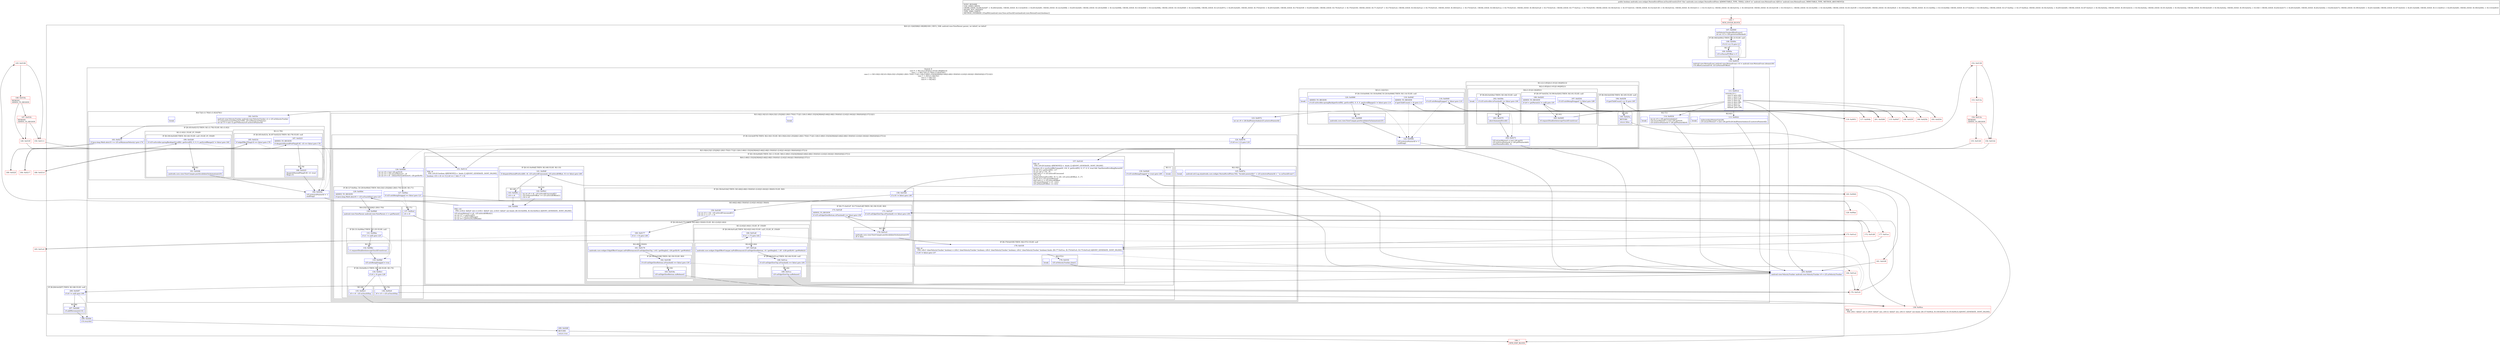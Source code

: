 digraph "CFG forandroidx.core.widget.NestedScrollView.onTouchEvent(Landroid\/view\/MotionEvent;)Z" {
subgraph cluster_Region_602101033 {
label = "R(8:1|(1:3)|4|5|96|(1:98)|99|100) | DECL_VAR: android.view.ViewParent parent, int deltaY, int deltaY\l";
node [shape=record,color=blue];
Node_107 [shape=record,label="{107\:\ 0x0000|initVelocityTrackerIfNotExists()\lint int r12 = r26.getActionMasked()\l}"];
subgraph cluster_IfRegion_561742187 {
label = "IF [B:108:0x000c] THEN: R(1:3) ELSE: null";
node [shape=record,color=blue];
Node_108 [shape=record,label="{108\:\ 0x000c|if (r12 == 0) goto L3\l}"];
subgraph cluster_Region_917651532 {
label = "R(1:3)";
node [shape=record,color=blue];
Node_109 [shape=record,label="{109\:\ 0x000e|r25.mNestedYOffset = 0\l}"];
}
}
Node_110 [shape=record,label="{110\:\ 0x0010|android.view.MotionEvent android.view.MotionEvent r14 = android.view.MotionEvent.obtain(r26)\lr14.offsetLocation(0.0f, r25.mNestedYOffset)\l}"];
subgraph cluster_SwitchRegion_2036863996 {
label = "Switch: 6
 case 0 -> R(1:(2:(1:85)|(4:(1:91)|(1:94)|95|1)))
 case 1 -> R(4:72|(1:(1:78))(1:(1:82))|79|1)
 case 2 -> R(3:16|(2:18|1)(3:19|(4:23|(1:25)|26|(1:28)(1:70))(1:71)|(1:1)(6:(1:68)(1:33)|34|39|44|(3:46|(2:48|(1:50)(0))(1:(2:62|(1:64)))|(1:58)(0))(0)|(2:57|1)))|1)
 case 3 -> R(3:(1:14)|15|1)
 case 5 -> R(2:7|1)
 case 6 -> R(2:6|1)";
node [shape=record,color=blue];
Node_111 [shape=record,label="{111\:\ 0x001d|switch(r12) \{\l    case 0: goto L83;\l    case 1: goto L72;\l    case 2: goto L16;\l    case 3: goto L8;\l    case 4: goto L96;\l    case 5: goto L7;\l    case 6: goto L6;\l    default: goto L96;\l\}\l}"];
subgraph cluster_Region_1260188152 {
label = "R(1:(2:(1:85)|(4:(1:91)|(1:94)|95|1)))";
node [shape=record,color=blue];
subgraph cluster_Region_1643119379 {
label = "R(2:(1:85)|(4:(1:91)|(1:94)|95|1))";
node [shape=record,color=blue];
subgraph cluster_IfRegion_1150835031 {
label = "IF [B:194:0x0258] THEN: R(1:85) ELSE: null";
node [shape=record,color=blue];
Node_194 [shape=record,label="{194\:\ 0x0258|if (getChildCount() == 0) goto L85\l}"];
subgraph cluster_Region_1611452840 {
label = "R(1:85)";
node [shape=record,color=blue];
Node_195 [shape=record,label="{195\:\ 0x025a|RETURN\l|return false\l}"];
}
}
subgraph cluster_Region_1278439264 {
label = "R(4:(1:91)|(1:94)|95|1)";
node [shape=record,color=blue];
subgraph cluster_IfRegion_758781294 {
label = "IF [B:197:0x025d, B:199:0x0263] THEN: R(1:91) ELSE: null";
node [shape=record,color=blue];
Node_197 [shape=record,label="{197\:\ 0x025d|if (r25.mIsBeingDragged != false) goto L89\l}"];
Node_199 [shape=record,label="{199\:\ 0x0263|ADDED_TO_REGION\l|if ((r0 = getParent()) != null) goto L91\l}"];
subgraph cluster_Region_728675199 {
label = "R(1:91)";
node [shape=record,color=blue];
Node_200 [shape=record,label="{200\:\ 0x0265|r0.requestDisallowInterceptTouchEvent(true)\l}"];
}
}
subgraph cluster_IfRegion_761902635 {
label = "IF [B:202:0x026e] THEN: R(1:94) ELSE: null";
node [shape=record,color=blue];
Node_202 [shape=record,label="{202\:\ 0x026e|if (r25.mScroller.isFinished() == false) goto L94\l}"];
subgraph cluster_Region_2062980233 {
label = "R(1:94)";
node [shape=record,color=blue];
Node_203 [shape=record,label="{203\:\ 0x0270|abortAnimatedScroll()\l}"];
}
}
Node_204 [shape=record,label="{204\:\ 0x0273|r25.mLastMotionY = (int) r26.getY()\lr25.mActivePointerId = r26.getPointerId(0)\lstartNestedScroll(2, 0)\l}"];
Node_InsnContainer_119177180 [shape=record,label="{|break\l}"];
}
}
}
subgraph cluster_Region_1582756631 {
label = "R(4:72|(1:(1:78))(1:(1:82))|79|1)";
node [shape=record,color=blue];
Node_182 [shape=record,label="{182\:\ 0x01fe|android.view.VelocityTracker android.view.VelocityTracker r2 = r25.mVelocityTracker\lr2.computeCurrentVelocity(1000, r25.mMaximumVelocity)\lint int r3 = (int) r2.getYVelocity(r25.mActivePointerId)\l}"];
subgraph cluster_IfRegion_1729686738 {
label = "IF [B:183:0x0215] THEN: R(1:(1:78)) ELSE: R(1:(1:82))";
node [shape=record,color=blue];
Node_183 [shape=record,label="{183\:\ 0x0215|if (java.lang.Math.abs(r3) \>= r25.mMinimumVelocity) goto L74\l}"];
subgraph cluster_Region_1496437003 {
label = "R(1:(1:78))";
node [shape=record,color=blue];
subgraph cluster_IfRegion_1035956092 {
label = "IF [B:185:0x021b, B:187:0x0223] THEN: R(1:78) ELSE: null";
node [shape=record,color=blue];
Node_185 [shape=record,label="{185\:\ 0x021b|if (edgeEffectFling(r3) == false) goto L76\l}"];
Node_187 [shape=record,label="{187\:\ 0x0223|ADDED_TO_REGION\l|if (dispatchNestedPreFling(0.0f, \-r3) == false) goto L78\l}"];
subgraph cluster_Region_1156279099 {
label = "R(1:78)";
node [shape=record,color=blue];
Node_188 [shape=record,label="{188\:\ 0x0225|dispatchNestedFling(0.0f, \-r3, true)\lfling(\-r3)\l}"];
}
}
}
subgraph cluster_Region_965340392 {
label = "R(1:(1:82)) | ELSE_IF_CHAIN\l";
node [shape=record,color=blue];
subgraph cluster_IfRegion_2006279564 {
label = "IF [B:190:0x0249] THEN: R(1:82) ELSE: null | ELSE_IF_CHAIN\l";
node [shape=record,color=blue];
Node_190 [shape=record,label="{190\:\ 0x0249|if (r25.mScroller.springBack(getScrollX(), getScrollY(), 0, 0, 0, getScrollRange()) != false) goto L82\l}"];
subgraph cluster_Region_589631549 {
label = "R(1:82)";
node [shape=record,color=blue];
Node_191 [shape=record,label="{191\:\ 0x024b|androidx.core.view.ViewCompat.postInvalidateOnAnimation(r25)\l}"];
}
}
}
}
Node_192 [shape=record,label="{192\:\ 0x024e|r25.mActivePointerId = \-1\lendDrag()\l}"];
Node_InsnContainer_1951081691 [shape=record,label="{|break\l}"];
}
subgraph cluster_Region_760018682 {
label = "R(3:16|(2:18|1)(3:19|(4:23|(1:25)|26|(1:28)(1:70))(1:71)|(1:1)(6:(1:68)(1:33)|34|39|44|(3:46|(2:48|(1:50)(0))(1:(2:62|(1:64)))|(1:58)(0))(0)|(2:57|1)))|1)";
node [shape=record,color=blue];
Node_123 [shape=record,label="{123\:\ 0x0072|int int r9 = r26.findPointerIndex(r25.mActivePointerId)\l}"];
subgraph cluster_IfRegion_227729917 {
label = "IF [B:124:0x0078] THEN: R(2:18|1) ELSE: R(3:19|(4:23|(1:25)|26|(1:28)(1:70))(1:71)|(1:1)(6:(1:68)(1:33)|34|39|44|(3:46|(2:48|(1:50)(0))(1:(2:62|(1:64)))|(1:58)(0))(0)|(2:57|1)))";
node [shape=record,color=blue];
Node_124 [shape=record,label="{124\:\ 0x0078|if (r9 == (\-1)) goto L18\l}"];
subgraph cluster_Region_47413270 {
label = "R(2:18|1)";
node [shape=record,color=blue];
Node_125 [shape=record,label="{125\:\ 0x007a|android.util.Log.e(androidx.core.widget.NestedScrollView.TAG, \"Invalid pointerId=\" + r25.mActivePointerId + \" in onTouchEvent\")\l}"];
Node_InsnContainer_1589040325 [shape=record,label="{|break\l}"];
}
subgraph cluster_Region_1259383740 {
label = "R(3:19|(4:23|(1:25)|26|(1:28)(1:70))(1:71)|(1:1)(6:(1:68)(1:33)|34|39|44|(3:46|(2:48|(1:50)(0))(1:(2:62|(1:64)))|(1:58)(0))(0)|(2:57|1)))";
node [shape=record,color=blue];
Node_126 [shape=record,label="{126\:\ 0x0099|int int r8 = (int) r26.getY(r9)\lint int r0 = r25.mLastMotionY \- r8\lint int r0 = r0 \- releaseVerticalGlow(r0, r26.getX(r9))\l}"];
subgraph cluster_IfRegion_1250485582 {
label = "IF [B:127:0x00ac, B:129:0x00b4] THEN: R(4:23|(1:25)|26|(1:28)(1:70)) ELSE: R(1:71)";
node [shape=record,color=blue];
Node_127 [shape=record,label="{127\:\ 0x00ac|if (r25.mIsBeingDragged == false) goto L21\l}"];
Node_129 [shape=record,label="{129\:\ 0x00b4|ADDED_TO_REGION\l|if (java.lang.Math.abs(r0) \> r25.mTouchSlop) goto L23\l}"];
subgraph cluster_Region_1478292271 {
label = "R(4:23|(1:25)|26|(1:28)(1:70))";
node [shape=record,color=blue];
Node_130 [shape=record,label="{130\:\ 0x00b6|android.view.ViewParent android.view.ViewParent r1 = getParent()\l}"];
subgraph cluster_IfRegion_990533888 {
label = "IF [B:131:0x00ba] THEN: R(1:25) ELSE: null";
node [shape=record,color=blue];
Node_131 [shape=record,label="{131\:\ 0x00ba|if (r1 != null) goto L25\l}"];
subgraph cluster_Region_443180537 {
label = "R(1:25)";
node [shape=record,color=blue];
Node_132 [shape=record,label="{132\:\ 0x00bc|r1.requestDisallowInterceptTouchEvent(true)\l}"];
}
}
Node_133 [shape=record,label="{133\:\ 0x00bf|r25.mIsBeingDragged = true\l}"];
subgraph cluster_IfRegion_1939265626 {
label = "IF [B:134:0x00c1] THEN: R(1:28) ELSE: R(1:70)";
node [shape=record,color=blue];
Node_134 [shape=record,label="{134\:\ 0x00c1|if (r0 \> 0) goto L28\l}"];
subgraph cluster_Region_247985705 {
label = "R(1:28)";
node [shape=record,color=blue];
Node_135 [shape=record,label="{135\:\ 0x00c3|r6 = r0 \- r25.mTouchSlop\l}"];
}
subgraph cluster_Region_1435391738 {
label = "R(1:70)";
node [shape=record,color=blue];
Node_136 [shape=record,label="{136\:\ 0x00c8|r6 = r0 + r25.mTouchSlop\l}"];
}
}
}
subgraph cluster_Region_1478589328 {
label = "R(1:71)";
node [shape=record,color=blue];
Node_137 [shape=record,label="{137\:\ 0x00cd|r6 = r0\l}"];
}
}
subgraph cluster_IfRegion_1427735510 {
label = "IF [B:139:0x00d0] THEN: R(1:1) ELSE: R(6:(1:68)(1:33)|34|39|44|(3:46|(2:48|(1:50)(0))(1:(2:62|(1:64)))|(1:58)(0))(0)|(2:57|1))";
node [shape=record,color=blue];
Node_139 [shape=record,label="{139\:\ 0x00d0|if (r25.mIsBeingDragged != true) goto L69\l}"];
subgraph cluster_Region_2027493458 {
label = "R(1:1)";
node [shape=record,color=blue];
Node_InsnContainer_1641274519 [shape=record,label="{|break\l}"];
}
subgraph cluster_Region_67892024 {
label = "R(6:(1:68)(1:33)|34|39|44|(3:46|(2:48|(1:50)(0))(1:(2:62|(1:64)))|(1:58)(0))(0)|(2:57|1))";
node [shape=record,color=blue];
subgraph cluster_IfRegion_153824404 {
label = "IF [B:141:0x00df] THEN: R(1:68) ELSE: R(1:33)";
node [shape=record,color=blue];
Node_141 [shape=record,label="{141\:\ 0x00df|if (dispatchNestedPreScroll(0, r6, r25.mScrollConsumed, r25.mScrollOffset, 0) == false) goto L68\l}"];
subgraph cluster_Region_498089158 {
label = "R(1:68)";
node [shape=record,color=blue];
Node_143 [shape=record,label="{143\:\ 0x00f2|r16 = r6\l}"];
}
subgraph cluster_Region_754448359 {
label = "R(1:33)";
node [shape=record,color=blue];
Node_142 [shape=record,label="{142\:\ 0x00e1|int int r6 = r6 \- r25.mScrollConsumed[1]\lr25.mNestedYOffset += r25.mScrollOffset[1]\lr16 = r6\l}"];
}
}
Node_144 [shape=record,label="{144\:\ 0x00f4|PHI: r16 \l  PHI: (r16v2 'deltaY' int) = (r16v1 'deltaY' int), (r16v5 'deltaY' int) binds: [B:143:0x00f2, B:142:0x00e1] A[DONT_GENERATE, DONT_INLINE]\l|r25.mLastMotionY = r8 \- r25.mScrollOffset[1]\lint int r17 = getScrollY()\lint int r7 = getScrollRange()\lint int r6 = getOverScrollMode()\l}"];
Node_151 [shape=record,label="{151\:\ 0x0112|PHI: r0 \l  PHI: (r0v24 boolean A[REMOVE]) =  binds: [] A[DONT_GENERATE, DONT_INLINE]\l|boolean r18 = r6 == 0 \|\| (r6 == 1 && r7 \> 0)\l}"];
Node_157 [shape=record,label="{157\:\ 0x0143|PHI: r0 \l  PHI: (r0v28 boolean A[REMOVE]) =  binds: [] A[DONT_GENERATE, DONT_INLINE]\l|boolean r8 = overScrollByCompat(0, r16, 0, getScrollY(), 0, r7, 0, 0, true) && !hasNestedScrollingParent(0)\lint int r9 = getScrollY() \- r17\lint int r20 = r16 \- r9\lint[] int[] r7 = r25.mScrollConsumed\lr7[1] = 0\ldispatchNestedScroll(0, r9, 0, r20, r25.mScrollOffset, 0, r7)\lint int r0 = r25.mLastMotionY\lint[] int[] r1 = r25.mScrollOffset\lr25.mLastMotionY = r0 \- r1[1]\lr25.mNestedYOffset += r1[1]\l}"];
subgraph cluster_IfRegion_1150094273 {
label = "IF [B:158:0x016d] THEN: R(3:46|(2:48|(1:50)(0))(1:(2:62|(1:64)))|(1:58)(0)) ELSE: R(0)";
node [shape=record,color=blue];
Node_158 [shape=record,label="{158\:\ 0x016d|if (r18 != false) goto L46\l}"];
subgraph cluster_Region_191450373 {
label = "R(3:46|(2:48|(1:50)(0))(1:(2:62|(1:64)))|(1:58)(0))";
node [shape=record,color=blue];
Node_159 [shape=record,label="{159\:\ 0x016f|int int r0 = r16 \- r25.mScrollConsumed[1]\lint int r1 = r17 + r0\l}"];
subgraph cluster_IfRegion_1952660833 {
label = "IF [B:160:0x0177] THEN: R(2:48|(1:50)(0)) ELSE: R(1:(2:62|(1:64)))";
node [shape=record,color=blue];
Node_160 [shape=record,label="{160\:\ 0x0177|if (r1 \< 0) goto L48\l}"];
subgraph cluster_Region_1413325654 {
label = "R(2:48|(1:50)(0))";
node [shape=record,color=blue];
Node_161 [shape=record,label="{161\:\ 0x0179|androidx.core.widget.EdgeEffectCompat.onPullDistance(r25.mEdgeGlowTop, (\-r0) \/ getHeight(), r26.getX(r9) \/ getWidth())\l}"];
subgraph cluster_IfRegion_280303956 {
label = "IF [B:162:0x0198] THEN: R(1:50) ELSE: R(0)";
node [shape=record,color=blue];
Node_162 [shape=record,label="{162\:\ 0x0198|if (r25.mEdgeGlowBottom.isFinished() == false) goto L50\l}"];
subgraph cluster_Region_547264664 {
label = "R(1:50)";
node [shape=record,color=blue];
Node_163 [shape=record,label="{163\:\ 0x019a|r25.mEdgeGlowBottom.onRelease()\l}"];
}
subgraph cluster_Region_1607917432 {
label = "R(0)";
node [shape=record,color=blue];
}
}
}
subgraph cluster_Region_264832922 {
label = "R(1:(2:62|(1:64))) | ELSE_IF_CHAIN\l";
node [shape=record,color=blue];
subgraph cluster_IfRegion_1481071107 {
label = "IF [B:166:0x01a9] THEN: R(2:62|(1:64)) ELSE: null | ELSE_IF_CHAIN\l";
node [shape=record,color=blue];
Node_166 [shape=record,label="{166\:\ 0x01a9|if (r1 \> r7) goto L62\l}"];
subgraph cluster_Region_504128525 {
label = "R(2:62|(1:64))";
node [shape=record,color=blue];
Node_167 [shape=record,label="{167\:\ 0x01ab|androidx.core.widget.EdgeEffectCompat.onPullDistance(r25.mEdgeGlowBottom, r0 \/ getHeight(), 1.0f \- (r26.getX(r9) \/ getWidth()))\l}"];
subgraph cluster_IfRegion_932106382 {
label = "IF [B:168:0x01ca] THEN: R(1:64) ELSE: null";
node [shape=record,color=blue];
Node_168 [shape=record,label="{168\:\ 0x01ca|if (r25.mEdgeGlowTop.isFinished() == false) goto L64\l}"];
subgraph cluster_Region_1669383359 {
label = "R(1:64)";
node [shape=record,color=blue];
Node_169 [shape=record,label="{169\:\ 0x01cc|r25.mEdgeGlowTop.onRelease()\l}"];
}
}
}
}
}
}
subgraph cluster_IfRegion_180677288 {
label = "IF [B:171:0x01d7, B:173:0x01df] THEN: R(1:58) ELSE: R(0)";
node [shape=record,color=blue];
Node_171 [shape=record,label="{171\:\ 0x01d7|if (r25.mEdgeGlowTop.isFinished() == false) goto L58\l}"];
Node_173 [shape=record,label="{173\:\ 0x01df|ADDED_TO_REGION\l|if (r25.mEdgeGlowBottom.isFinished() == false) goto L58\l}"];
subgraph cluster_Region_1465291896 {
label = "R(1:58)";
node [shape=record,color=blue];
Node_176 [shape=record,label="{176\:\ 0x01e5|androidx.core.view.ViewCompat.postInvalidateOnAnimation(r25)\lr8 = false\l}"];
}
subgraph cluster_Region_1308023229 {
label = "R(0)";
node [shape=record,color=blue];
}
}
}
subgraph cluster_Region_205355565 {
label = "R(0)";
node [shape=record,color=blue];
}
}
subgraph cluster_IfRegion_378993394 {
label = "IF [B:178:0x01f0] THEN: R(2:57|1) ELSE: null";
node [shape=record,color=blue];
Node_178 [shape=record,label="{178\:\ 0x01f0|PHI: r8 \l  PHI: (r8v3 'clearVelocityTracker' boolean) = (r8v2 'clearVelocityTracker' boolean), (r8v4 'clearVelocityTracker' boolean), (r8v2 'clearVelocityTracker' boolean) binds: [B:177:0x01ec, B:176:0x01e5, B:175:0x01e2] A[DONT_GENERATE, DONT_INLINE]\l|if (r8 != false) goto L57\l}"];
subgraph cluster_Region_1769861673 {
label = "R(2:57|1)";
node [shape=record,color=blue];
Node_179 [shape=record,label="{179\:\ 0x01f2|r25.mVelocityTracker.clear()\l}"];
Node_InsnContainer_1145160708 [shape=record,label="{|break\l}"];
}
}
}
}
}
}
Node_InsnContainer_1065473536 [shape=record,label="{|break\l}"];
}
subgraph cluster_Region_1477062607 {
label = "R(3:(1:14)|15|1)";
node [shape=record,color=blue];
subgraph cluster_IfRegion_1583379037 {
label = "IF [B:116:0x0049, B:118:0x004f, B:120:0x0066] THEN: R(1:14) ELSE: null";
node [shape=record,color=blue];
Node_116 [shape=record,label="{116\:\ 0x0049|if (r25.mIsBeingDragged != false) goto L10\l}"];
Node_118 [shape=record,label="{118\:\ 0x004f|ADDED_TO_REGION\l|if (getChildCount() \> 0) goto L12\l}"];
Node_120 [shape=record,label="{120\:\ 0x0066|ADDED_TO_REGION\l|if (r25.mScroller.springBack(getScrollX(), getScrollY(), 0, 0, 0, getScrollRange()) != false) goto L14\l}"];
subgraph cluster_Region_348908657 {
label = "R(1:14)";
node [shape=record,color=blue];
Node_121 [shape=record,label="{121\:\ 0x0068|androidx.core.view.ViewCompat.postInvalidateOnAnimation(r25)\l}"];
}
}
Node_122 [shape=record,label="{122\:\ 0x006b|r25.mActivePointerId = \-1\lendDrag()\l}"];
Node_InsnContainer_634063166 [shape=record,label="{|break\l}"];
}
subgraph cluster_Region_1997523936 {
label = "R(2:7|1)";
node [shape=record,color=blue];
Node_114 [shape=record,label="{114\:\ 0x0034|int int r0 = r26.getActionIndex()\lr25.mLastMotionY = (int) r26.getY(r0)\lr25.mActivePointerId = r26.getPointerId(r0)\l}"];
Node_InsnContainer_750136863 [shape=record,label="{|break\l}"];
}
subgraph cluster_Region_1905869646 {
label = "R(2:6|1)";
node [shape=record,color=blue];
Node_113 [shape=record,label="{113\:\ 0x0022|onSecondaryPointerUp(r26)\lr25.mLastMotionY = (int) r26.getY(r26.findPointerIndex(r25.mActivePointerId))\l}"];
Node_InsnContainer_981111144 [shape=record,label="{|break\l}"];
}
}
Node_205 [shape=record,label="{205\:\ 0x0285|android.view.VelocityTracker android.view.VelocityTracker r0 = r25.mVelocityTracker\l}"];
subgraph cluster_IfRegion_593186510 {
label = "IF [B:206:0x0287] THEN: R(1:98) ELSE: null";
node [shape=record,color=blue];
Node_206 [shape=record,label="{206\:\ 0x0287|if (r0 != null) goto L98\l}"];
subgraph cluster_Region_438831807 {
label = "R(1:98)";
node [shape=record,color=blue];
Node_207 [shape=record,label="{207\:\ 0x0289|r0.addMovement(r14)\l}"];
}
}
Node_208 [shape=record,label="{208\:\ 0x028c|r14.recycle()\l}"];
Node_209 [shape=record,label="{209\:\ 0x028f|RETURN\l|return true\l}"];
}
Node_105 [shape=record,color=red,label="{105\:\ ?|MTH_ENTER_BLOCK\l}"];
Node_115 [shape=record,color=red,label="{115\:\ 0x0047}"];
Node_117 [shape=record,color=red,label="{117\:\ 0x004b}"];
Node_119 [shape=record,color=red,label="{119\:\ 0x0051}"];
Node_128 [shape=record,color=red,label="{128\:\ 0x00ae}"];
Node_138 [shape=record,color=red,label="{138\:\ 0x00ce|PHI: r6 \l  PHI: (r6v1 'deltaY' int) = (r6v0 'deltaY' int), (r6v12 'deltaY' int), (r6v13 'deltaY' int) binds: [B:137:0x00cd, B:136:0x00c8, B:135:0x00c3] A[DONT_GENERATE, DONT_INLINE]\l}"];
Node_140 [shape=record,color=red,label="{140\:\ 0x00d2}"];
Node_145 [shape=record,color=red,label="{145\:\ 0x0108}"];
Node_146 [shape=record,color=red,label="{146\:\ 0x010a|REMOVE\lADDED_TO_REGION\l}"];
Node_147 [shape=record,color=red,label="{147\:\ 0x010c|REMOVE\lADDED_TO_REGION\l}"];
Node_149 [shape=record,color=red,label="{149\:\ 0x010f}"];
Node_152 [shape=record,color=red,label="{152\:\ 0x0138}"];
Node_153 [shape=record,color=red,label="{153\:\ 0x013a}"];
Node_154 [shape=record,color=red,label="{154\:\ 0x013e|REMOVE\lADDED_TO_REGION\l}"];
Node_155 [shape=record,color=red,label="{155\:\ 0x0140}"];
Node_170 [shape=record,color=red,label="{170\:\ 0x01d1}"];
Node_172 [shape=record,color=red,label="{172\:\ 0x01d9}"];
Node_175 [shape=record,color=red,label="{175\:\ 0x01e2}"];
Node_164 [shape=record,color=red,label="{164\:\ 0x01a2}"];
Node_165 [shape=record,color=red,label="{165\:\ 0x01a5}"];
Node_177 [shape=record,color=red,label="{177\:\ 0x01ec}"];
Node_156 [shape=record,color=red,label="{156\:\ 0x0142}"];
Node_150 [shape=record,color=red,label="{150\:\ 0x0111}"];
Node_181 [shape=record,color=red,label="{181\:\ 0x01f9}"];
Node_184 [shape=record,color=red,label="{184\:\ 0x0217}"];
Node_186 [shape=record,color=red,label="{186\:\ 0x021d}"];
Node_189 [shape=record,color=red,label="{189\:\ 0x022f}"];
Node_193 [shape=record,color=red,label="{193\:\ 0x0254}"];
Node_106 [shape=record,color=red,label="{106\:\ ?|MTH_EXIT_BLOCK\l}"];
Node_196 [shape=record,color=red,label="{196\:\ 0x025b}"];
Node_198 [shape=record,color=red,label="{198\:\ 0x025f}"];
Node_201 [shape=record,color=red,label="{201\:\ 0x0268}"];
MethodNode[shape=record,label="{public boolean androidx.core.widget.NestedScrollView.onTouchEvent((r25v0 'this' androidx.core.widget.NestedScrollView A[IMMUTABLE_TYPE, THIS]), (r26v0 'ev' android.view.MotionEvent A[D('ev' android.view.MotionEvent), IMMUTABLE_TYPE, METHOD_ARGUMENT]))  | DONT_RENAME\lUSE_LINES_HINTS\lCROSS_EDGE: B:206:0x0287 \-\> B:208:0x028c, CROSS_EDGE: B:114:0x0034 \-\> B:205:0x0285, CROSS_EDGE: B:122:0x006b \-\> B:205:0x0285, CROSS_EDGE: B:120:0x0066 \-\> B:122:0x006b, CROSS_EDGE: B:118:0x004f \-\> B:122:0x006b, CROSS_EDGE: B:116:0x0049 \-\> B:122:0x006b, CROSS_EDGE: B:125:0x007a \-\> B:205:0x0285, CROSS_EDGE: B:179:0x01f2 \-\> B:205:0x0285, CROSS_EDGE: B:178:0x01f0 \-\> B:205:0x0285, CROSS_EDGE: B:176:0x01e5 \-\> B:178:0x01f0, CROSS_EDGE: B:171:0x01d7 \-\> B:176:0x01e5, CROSS_EDGE: B:164:0x01a2 \-\> B:170:0x01d1, CROSS_EDGE: B:169:0x01cc \-\> B:170:0x01d1, CROSS_EDGE: B:168:0x01ca \-\> B:170:0x01d1, CROSS_EDGE: B:166:0x01a9 \-\> B:170:0x01d1, CROSS_EDGE: B:177:0x01ec \-\> B:178:0x01f0, CROSS_EDGE: B:156:0x0142 \-\> B:157:0x0143, CROSS_EDGE: B:152:0x0138 \-\> B:156:0x0142, CROSS_EDGE: B:150:0x0111 \-\> B:151:0x0112, CROSS_EDGE: B:146:0x010a \-\> B:149:0x010f, CROSS_EDGE: B:145:0x0108 \-\> B:150:0x0111, CROSS_EDGE: B:143:0x00f2 \-\> B:144:0x00f4, CROSS_EDGE: B:181:0x01f9 \-\> B:205:0x0285, CROSS_EDGE: B:136:0x00c8 \-\> B:138:0x00ce, CROSS_EDGE: B:131:0x00ba \-\> B:133:0x00bf, CROSS_EDGE: B:137:0x00cd \-\> B:138:0x00ce, CROSS_EDGE: B:127:0x00ac \-\> B:137:0x00cd, CROSS_EDGE: B:192:0x024e \-\> B:205:0x0285, CROSS_EDGE: B:187:0x0223 \-\> B:192:0x024e, CROSS_EDGE: B:185:0x021b \-\> B:192:0x024e, CROSS_EDGE: B:191:0x024b \-\> B:192:0x024e, CROSS_EDGE: B:190:0x0249 \-\> B:192:0x024e, CROSS_EDGE: B:195:0x025a \-\> B:106:?, CROSS_EDGE: B:204:0x0273 \-\> B:205:0x0285, CROSS_EDGE: B:202:0x026e \-\> B:204:0x0273, CROSS_EDGE: B:199:0x0263 \-\> B:201:0x0268, CROSS_EDGE: B:197:0x025d \-\> B:201:0x0268, CROSS_EDGE: B:111:0x001d \-\> B:205:0x0285, CROSS_EDGE: B:108:0x000c \-\> B:110:0x0010\lINLINE_NOT_NEEDED\lTYPE_VARS: EMPTY\lMETHOD_OVERRIDE: [ClspMth\{android.view.View.onTouchEvent(android.view.MotionEvent):boolean\}]\l}"];
MethodNode -> Node_105;Node_107 -> Node_108;
Node_108 -> Node_109;
Node_108 -> Node_110[style=dashed];
Node_109 -> Node_110;
Node_110 -> Node_111;
Node_111 -> Node_113;
Node_111 -> Node_114;
Node_111 -> Node_115;
Node_111 -> Node_123;
Node_111 -> Node_182;
Node_111 -> Node_193;
Node_111 -> Node_205;
Node_194 -> Node_195;
Node_194 -> Node_196[style=dashed];
Node_195 -> Node_106;
Node_197 -> Node_198;
Node_197 -> Node_201[style=dashed];
Node_199 -> Node_200;
Node_199 -> Node_201[style=dashed];
Node_200 -> Node_201;
Node_202 -> Node_203;
Node_202 -> Node_204[style=dashed];
Node_203 -> Node_204;
Node_204 -> Node_205;
Node_182 -> Node_183;
Node_183 -> Node_184;
Node_183 -> Node_189[style=dashed];
Node_185 -> Node_186;
Node_185 -> Node_192[style=dashed];
Node_187 -> Node_188;
Node_187 -> Node_192[style=dashed];
Node_188 -> Node_192;
Node_190 -> Node_191;
Node_190 -> Node_192[style=dashed];
Node_191 -> Node_192;
Node_192 -> Node_205;
Node_123 -> Node_124;
Node_124 -> Node_125;
Node_124 -> Node_126[style=dashed];
Node_125 -> Node_205;
Node_126 -> Node_127;
Node_127 -> Node_128;
Node_127 -> Node_137[style=dashed];
Node_129 -> Node_130;
Node_129 -> Node_137[style=dashed];
Node_130 -> Node_131;
Node_131 -> Node_132;
Node_131 -> Node_133[style=dashed];
Node_132 -> Node_133;
Node_133 -> Node_134;
Node_134 -> Node_135;
Node_134 -> Node_136[style=dashed];
Node_135 -> Node_138;
Node_136 -> Node_138;
Node_137 -> Node_138;
Node_139 -> Node_140[style=dashed];
Node_139 -> Node_181;
Node_141 -> Node_142[style=dashed];
Node_141 -> Node_143;
Node_143 -> Node_144;
Node_142 -> Node_144;
Node_144 -> Node_145;
Node_151 -> Node_152;
Node_157 -> Node_158;
Node_158 -> Node_159;
Node_158 -> Node_177[style=dashed];
Node_159 -> Node_160;
Node_160 -> Node_161;
Node_160 -> Node_165[style=dashed];
Node_161 -> Node_162;
Node_162 -> Node_163;
Node_162 -> Node_164[style=dashed];
Node_163 -> Node_170;
Node_166 -> Node_167;
Node_166 -> Node_170[style=dashed];
Node_167 -> Node_168;
Node_168 -> Node_169;
Node_168 -> Node_170[style=dashed];
Node_169 -> Node_170;
Node_171 -> Node_172[style=dashed];
Node_171 -> Node_176;
Node_173 -> Node_175[style=dashed];
Node_173 -> Node_176;
Node_176 -> Node_178;
Node_178 -> Node_179;
Node_178 -> Node_205[style=dashed];
Node_179 -> Node_205;
Node_116 -> Node_117;
Node_116 -> Node_122[style=dashed];
Node_118 -> Node_119;
Node_118 -> Node_122[style=dashed];
Node_120 -> Node_121;
Node_120 -> Node_122[style=dashed];
Node_121 -> Node_122;
Node_122 -> Node_205;
Node_114 -> Node_205;
Node_113 -> Node_205;
Node_205 -> Node_206;
Node_206 -> Node_207;
Node_206 -> Node_208[style=dashed];
Node_207 -> Node_208;
Node_208 -> Node_209;
Node_209 -> Node_106;
Node_105 -> Node_107;
Node_115 -> Node_116;
Node_117 -> Node_118;
Node_119 -> Node_120;
Node_128 -> Node_129;
Node_138 -> Node_139;
Node_140 -> Node_141;
Node_145 -> Node_146;
Node_145 -> Node_150;
Node_146 -> Node_147;
Node_146 -> Node_149;
Node_147 -> Node_149;
Node_147 -> Node_150;
Node_149 -> Node_151;
Node_152 -> Node_153;
Node_152 -> Node_156;
Node_153 -> Node_154;
Node_154 -> Node_155;
Node_154 -> Node_156;
Node_155 -> Node_157;
Node_170 -> Node_171;
Node_172 -> Node_173;
Node_175 -> Node_178;
Node_164 -> Node_170;
Node_165 -> Node_166;
Node_177 -> Node_178;
Node_156 -> Node_157;
Node_150 -> Node_151;
Node_181 -> Node_205;
Node_184 -> Node_185;
Node_186 -> Node_187;
Node_189 -> Node_190;
Node_193 -> Node_194;
Node_196 -> Node_197;
Node_198 -> Node_199;
Node_201 -> Node_202;
}

